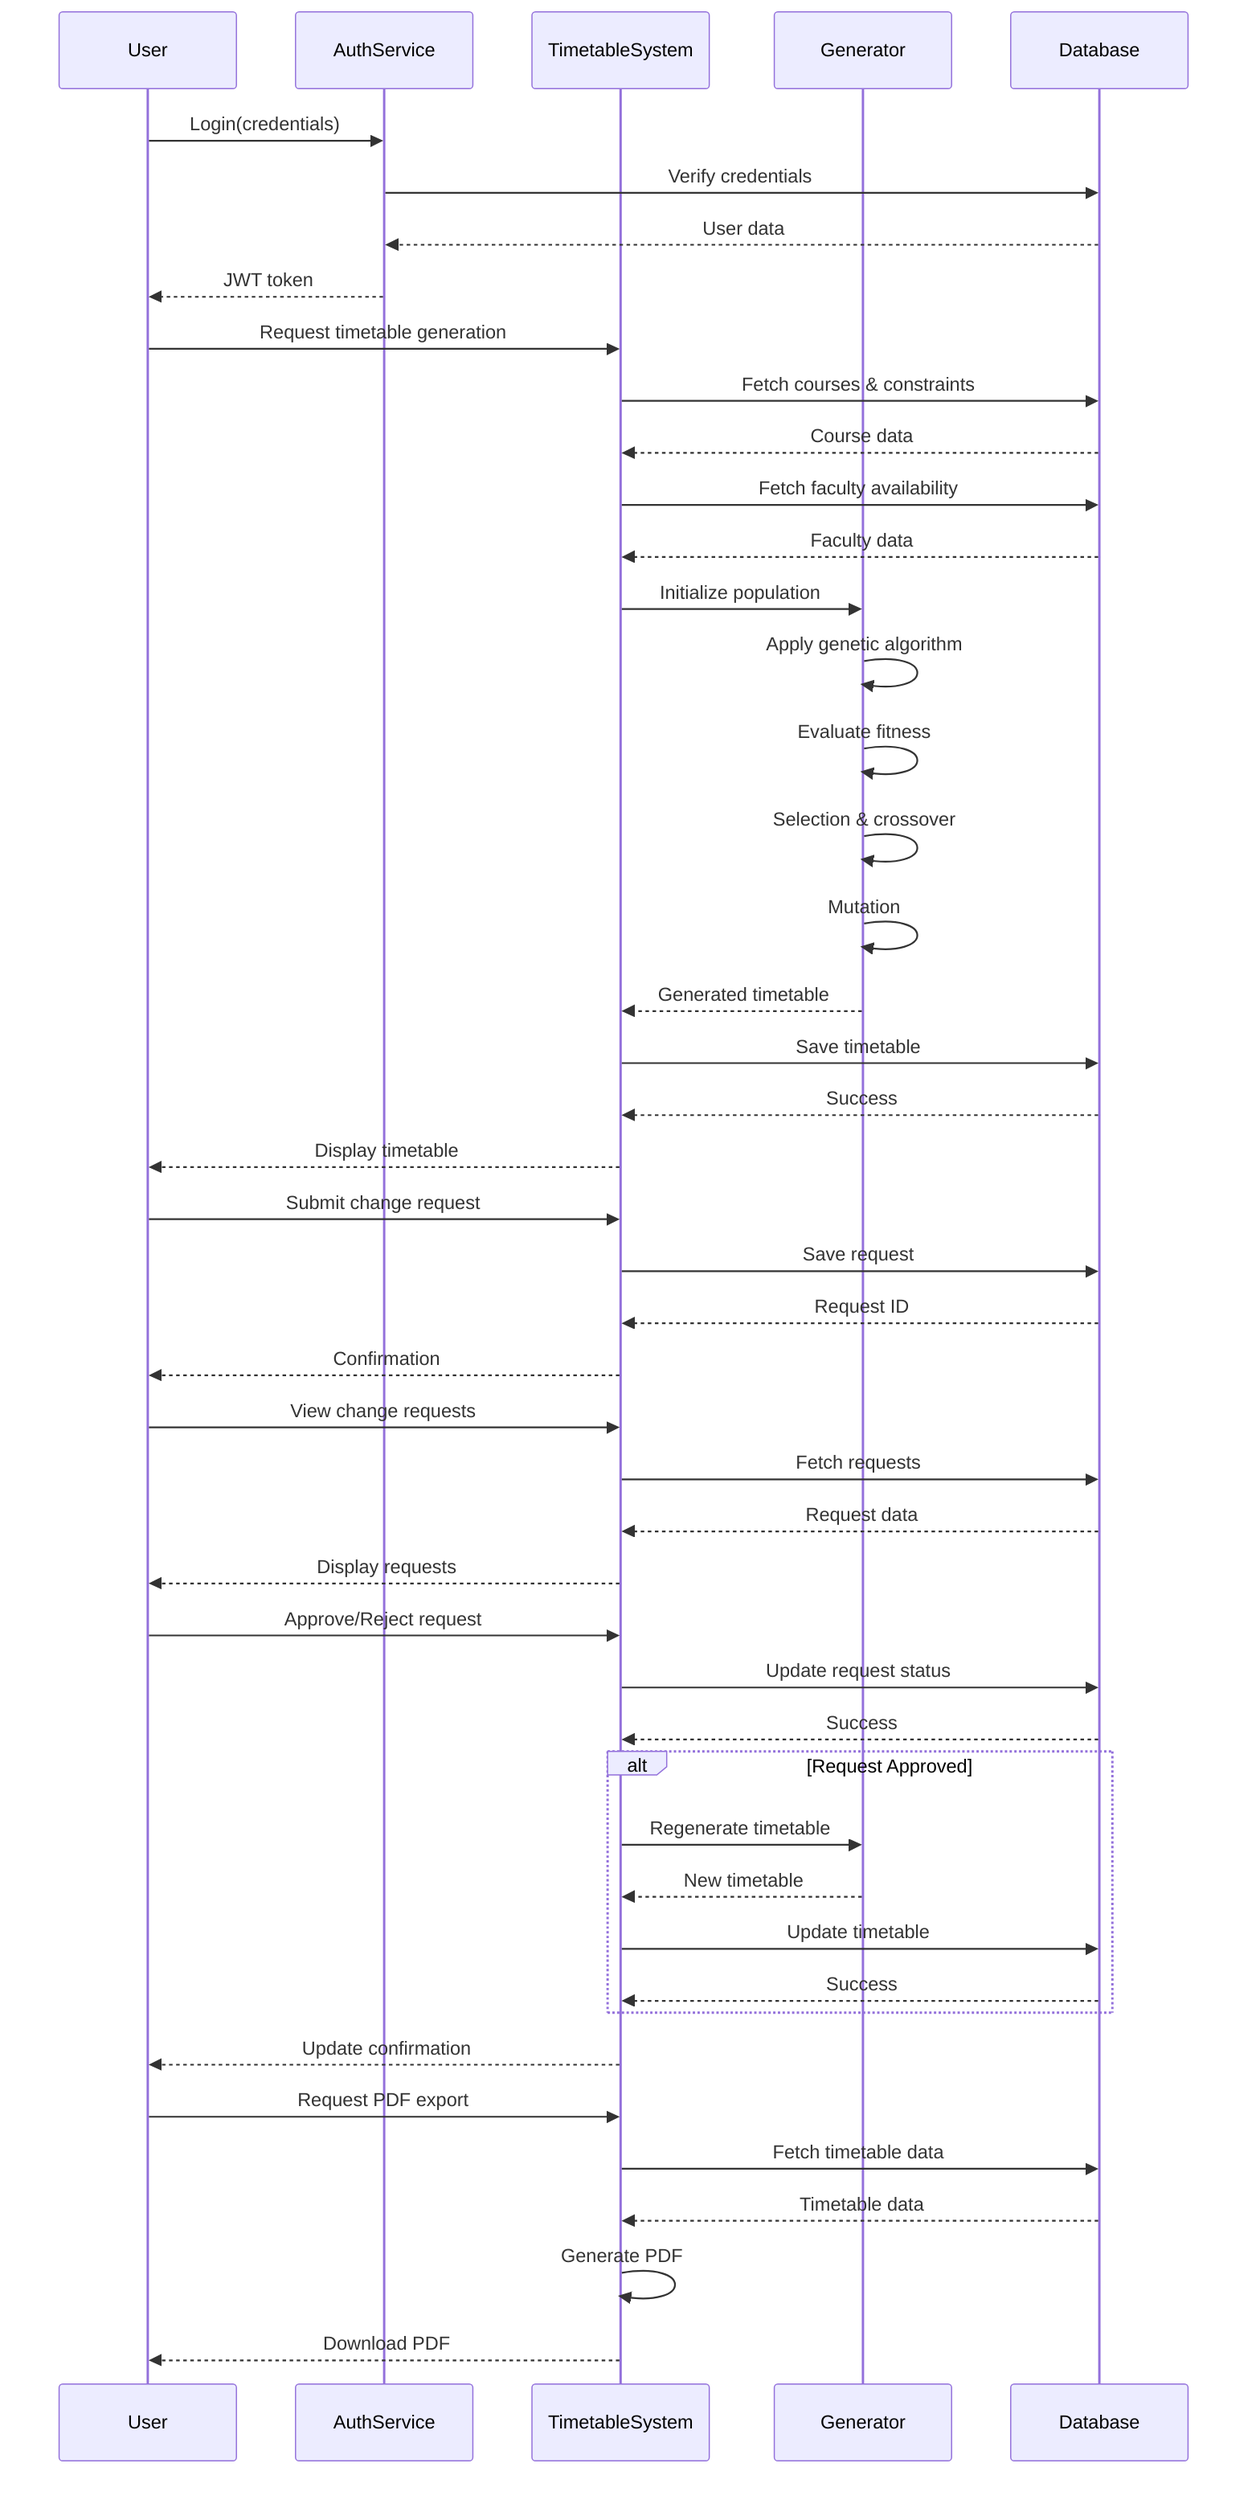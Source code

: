 sequenceDiagram
    participant U as User
    participant A as AuthService
    participant T as TimetableSystem
    participant G as Generator
    participant D as Database

    %% User Authentication
    U->>A: Login(credentials)
    A->>D: Verify credentials
    D-->>A: User data
    A-->>U: JWT token

    %% Admin Flow - Generate Timetable
    U->>T: Request timetable generation
    T->>D: Fetch courses & constraints
    D-->>T: Course data
    T->>D: Fetch faculty availability
    D-->>T: Faculty data
    T->>G: Initialize population
    G->>G: Apply genetic algorithm
    G->>G: Evaluate fitness
    G->>G: Selection & crossover
    G->>G: Mutation
    G-->>T: Generated timetable
    T->>D: Save timetable
    D-->>T: Success
    T-->>U: Display timetable

    %% Faculty Flow - Request Change
    U->>T: Submit change request
    T->>D: Save request
    D-->>T: Request ID
    T-->>U: Confirmation

    %% Admin Flow - Review Change Request
    U->>T: View change requests
    T->>D: Fetch requests
    D-->>T: Request data
    T-->>U: Display requests
    U->>T: Approve/Reject request
    T->>D: Update request status
    D-->>T: Success
    alt Request Approved
        T->>G: Regenerate timetable
        G-->>T: New timetable
        T->>D: Update timetable
        D-->>T: Success
    end
    T-->>U: Update confirmation

    %% Export Timetable
    U->>T: Request PDF export
    T->>D: Fetch timetable data
    D-->>T: Timetable data
    T->>T: Generate PDF
    T-->>U: Download PDF